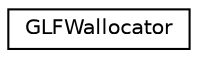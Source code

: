 digraph "Graphical Class Hierarchy"
{
 // LATEX_PDF_SIZE
  edge [fontname="Helvetica",fontsize="10",labelfontname="Helvetica",labelfontsize="10"];
  node [fontname="Helvetica",fontsize="10",shape=record];
  rankdir="LR";
  Node0 [label="GLFWallocator",height=0.2,width=0.4,color="black", fillcolor="white", style="filled",URL="$structGLFWallocator.html",tooltip=" "];
}

